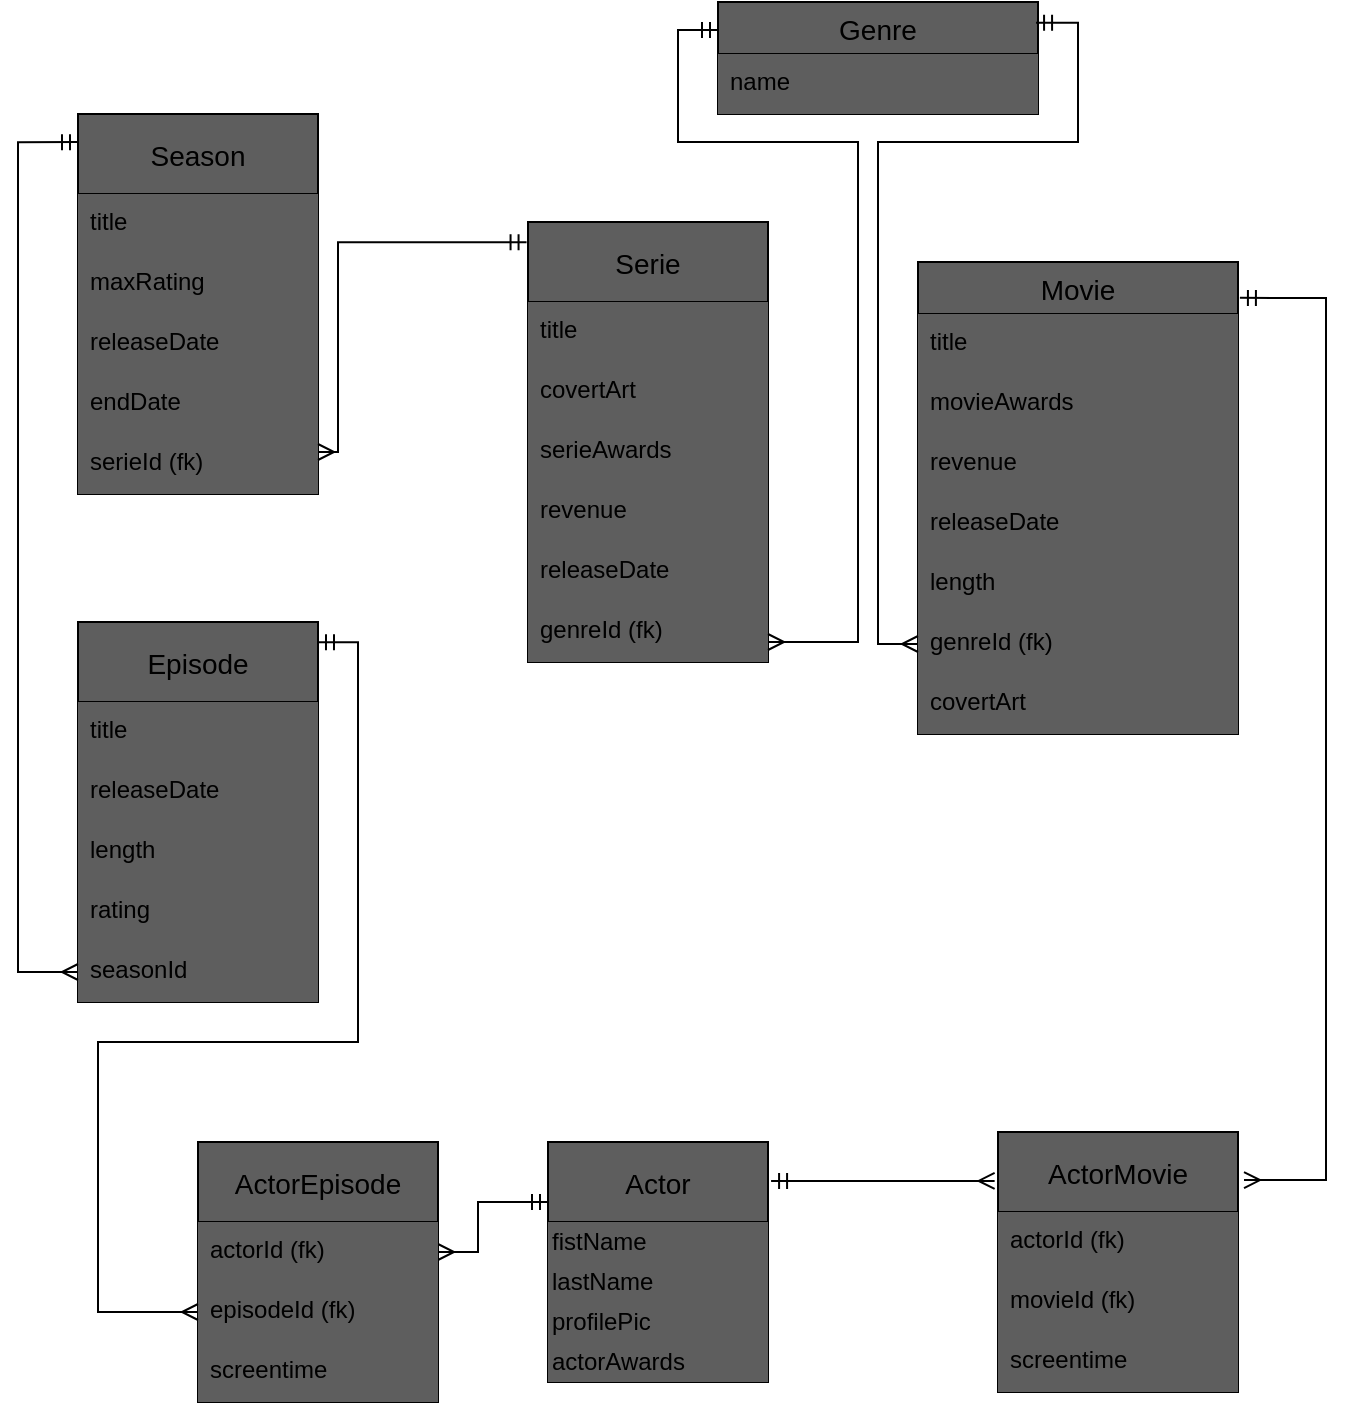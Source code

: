 <mxfile>
    <diagram id="R2lEEEUBdFMjLlhIrx00" name="Page-1">
        <mxGraphModel dx="522" dy="401" grid="1" gridSize="10" guides="1" tooltips="1" connect="1" arrows="1" fold="1" page="1" pageScale="1" pageWidth="850" pageHeight="1100" math="0" shadow="0" extFonts="Permanent Marker^https://fonts.googleapis.com/css?family=Permanent+Marker">
            <root>
                <mxCell id="0"/>
                <mxCell id="1" parent="0"/>
                <mxCell id="lArFZ3Ew-PpR-CMNlHus-36" style="edgeStyle=orthogonalEdgeStyle;rounded=0;orthogonalLoop=1;jettySize=auto;html=1;startArrow=ERmany;startFill=0;endArrow=ERmandOne;endFill=0;" parent="1" source="lArFZ3Ew-PpR-CMNlHus-32" target="lArFZ3Ew-PpR-CMNlHus-1" edge="1">
                    <mxGeometry relative="1" as="geometry">
                        <Array as="points">
                            <mxPoint x="270" y="825"/>
                            <mxPoint x="270" y="800"/>
                        </Array>
                        <mxPoint x="260" y="820" as="sourcePoint"/>
                    </mxGeometry>
                </mxCell>
                <mxCell id="lArFZ3Ew-PpR-CMNlHus-18" value="Season" style="swimlane;fontStyle=0;childLayout=stackLayout;horizontal=1;startSize=40;horizontalStack=0;resizeParent=1;resizeParentMax=0;resizeLast=0;collapsible=1;marginBottom=0;align=center;fontSize=14;fillColor=#5E5E5E;" parent="1" vertex="1">
                    <mxGeometry x="70" y="256" width="120" height="190" as="geometry">
                        <mxRectangle x="110" y="230" width="160" height="40" as="alternateBounds"/>
                    </mxGeometry>
                </mxCell>
                <mxCell id="lArFZ3Ew-PpR-CMNlHus-20" value="title" style="text;strokeColor=none;fillColor=#5E5E5E;spacingLeft=4;spacingRight=4;overflow=hidden;rotatable=0;points=[[0,0.5],[1,0.5]];portConstraint=eastwest;fontSize=12;" parent="lArFZ3Ew-PpR-CMNlHus-18" vertex="1">
                    <mxGeometry y="40" width="120" height="30" as="geometry"/>
                </mxCell>
                <mxCell id="3" value="maxRating" style="text;strokeColor=none;fillColor=#5E5E5E;spacingLeft=4;spacingRight=4;overflow=hidden;rotatable=0;points=[[0,0.5],[1,0.5]];portConstraint=eastwest;fontSize=12;" parent="lArFZ3Ew-PpR-CMNlHus-18" vertex="1">
                    <mxGeometry y="70" width="120" height="30" as="geometry"/>
                </mxCell>
                <mxCell id="55" value="releaseDate" style="text;strokeColor=none;fillColor=#5E5E5E;spacingLeft=4;spacingRight=4;overflow=hidden;rotatable=0;points=[[0,0.5],[1,0.5]];portConstraint=eastwest;fontSize=12;" parent="lArFZ3Ew-PpR-CMNlHus-18" vertex="1">
                    <mxGeometry y="100" width="120" height="30" as="geometry"/>
                </mxCell>
                <mxCell id="56" value="endDate" style="text;strokeColor=none;fillColor=#5E5E5E;spacingLeft=4;spacingRight=4;overflow=hidden;rotatable=0;points=[[0,0.5],[1,0.5]];portConstraint=eastwest;fontSize=12;" parent="lArFZ3Ew-PpR-CMNlHus-18" vertex="1">
                    <mxGeometry y="130" width="120" height="30" as="geometry"/>
                </mxCell>
                <mxCell id="57" value="serieId (fk)" style="text;strokeColor=none;fillColor=#5E5E5E;spacingLeft=4;spacingRight=4;overflow=hidden;rotatable=0;points=[[0,0.5],[1,0.5]];portConstraint=eastwest;fontSize=12;" parent="lArFZ3Ew-PpR-CMNlHus-18" vertex="1">
                    <mxGeometry y="160" width="120" height="30" as="geometry"/>
                </mxCell>
                <mxCell id="lArFZ3Ew-PpR-CMNlHus-13" value="Serie" style="swimlane;fontStyle=0;childLayout=stackLayout;horizontal=1;startSize=40;horizontalStack=0;resizeParent=1;resizeParentMax=0;resizeLast=0;collapsible=1;marginBottom=0;align=center;fontSize=14;fillColor=#5E5E5E;" parent="1" vertex="1">
                    <mxGeometry x="295" y="310" width="120" height="220" as="geometry">
                        <mxRectangle x="110" y="230" width="160" height="40" as="alternateBounds"/>
                    </mxGeometry>
                </mxCell>
                <mxCell id="lArFZ3Ew-PpR-CMNlHus-15" value="title" style="text;strokeColor=none;fillColor=#5E5E5E;spacingLeft=4;spacingRight=4;overflow=hidden;rotatable=0;points=[[0,0.5],[1,0.5]];portConstraint=eastwest;fontSize=12;" parent="lArFZ3Ew-PpR-CMNlHus-13" vertex="1">
                    <mxGeometry y="40" width="120" height="30" as="geometry"/>
                </mxCell>
                <mxCell id="lArFZ3Ew-PpR-CMNlHus-17" value="covertArt" style="text;strokeColor=none;fillColor=#5E5E5E;spacingLeft=4;spacingRight=4;overflow=hidden;rotatable=0;points=[[0,0.5],[1,0.5]];portConstraint=eastwest;fontSize=12;" parent="lArFZ3Ew-PpR-CMNlHus-13" vertex="1">
                    <mxGeometry y="70" width="120" height="30" as="geometry"/>
                </mxCell>
                <mxCell id="33" value="serieAwards" style="text;strokeColor=none;fillColor=#5E5E5E;spacingLeft=4;spacingRight=4;overflow=hidden;rotatable=0;points=[[0,0.5],[1,0.5]];portConstraint=eastwest;fontSize=12;" parent="lArFZ3Ew-PpR-CMNlHus-13" vertex="1">
                    <mxGeometry y="100" width="120" height="30" as="geometry"/>
                </mxCell>
                <mxCell id="34" value="revenue" style="text;strokeColor=none;fillColor=#5E5E5E;spacingLeft=4;spacingRight=4;overflow=hidden;rotatable=0;points=[[0,0.5],[1,0.5]];portConstraint=eastwest;fontSize=12;" parent="lArFZ3Ew-PpR-CMNlHus-13" vertex="1">
                    <mxGeometry y="130" width="120" height="30" as="geometry"/>
                </mxCell>
                <mxCell id="35" value="releaseDate" style="text;strokeColor=none;fillColor=#5E5E5E;spacingLeft=4;spacingRight=4;overflow=hidden;rotatable=0;points=[[0,0.5],[1,0.5]];portConstraint=eastwest;fontSize=12;" parent="lArFZ3Ew-PpR-CMNlHus-13" vertex="1">
                    <mxGeometry y="160" width="120" height="30" as="geometry"/>
                </mxCell>
                <mxCell id="36" value="genreId (fk)" style="text;strokeColor=none;fillColor=#5E5E5E;spacingLeft=4;spacingRight=4;overflow=hidden;rotatable=0;points=[[0,0.5],[1,0.5]];portConstraint=eastwest;fontSize=12;" parent="lArFZ3Ew-PpR-CMNlHus-13" vertex="1">
                    <mxGeometry y="190" width="120" height="30" as="geometry"/>
                </mxCell>
                <mxCell id="lArFZ3Ew-PpR-CMNlHus-23" value="Episode" style="swimlane;fontStyle=0;childLayout=stackLayout;horizontal=1;startSize=40;horizontalStack=0;resizeParent=1;resizeParentMax=0;resizeLast=0;collapsible=1;marginBottom=0;align=center;fontSize=14;fillColor=#5E5E5E;" parent="1" vertex="1">
                    <mxGeometry x="70" y="510" width="120" height="190" as="geometry">
                        <mxRectangle x="110" y="230" width="160" height="40" as="alternateBounds"/>
                    </mxGeometry>
                </mxCell>
                <mxCell id="lArFZ3Ew-PpR-CMNlHus-25" value="title" style="text;strokeColor=none;fillColor=#5E5E5E;spacingLeft=4;spacingRight=4;overflow=hidden;rotatable=0;points=[[0,0.5],[1,0.5]];portConstraint=eastwest;fontSize=12;" parent="lArFZ3Ew-PpR-CMNlHus-23" vertex="1">
                    <mxGeometry y="40" width="120" height="30" as="geometry"/>
                </mxCell>
                <mxCell id="lArFZ3Ew-PpR-CMNlHus-26" value="releaseDate" style="text;strokeColor=none;fillColor=#5E5E5E;spacingLeft=4;spacingRight=4;overflow=hidden;rotatable=0;points=[[0,0.5],[1,0.5]];portConstraint=eastwest;fontSize=12;" parent="lArFZ3Ew-PpR-CMNlHus-23" vertex="1">
                    <mxGeometry y="70" width="120" height="30" as="geometry"/>
                </mxCell>
                <mxCell id="lArFZ3Ew-PpR-CMNlHus-27" value="length" style="text;strokeColor=none;fillColor=#5E5E5E;spacingLeft=4;spacingRight=4;overflow=hidden;rotatable=0;points=[[0,0.5],[1,0.5]];portConstraint=eastwest;fontSize=12;" parent="lArFZ3Ew-PpR-CMNlHus-23" vertex="1">
                    <mxGeometry y="100" width="120" height="30" as="geometry"/>
                </mxCell>
                <mxCell id="2" value="rating" style="text;strokeColor=none;fillColor=#5E5E5E;spacingLeft=4;spacingRight=4;overflow=hidden;rotatable=0;points=[[0,0.5],[1,0.5]];portConstraint=eastwest;fontSize=12;" parent="lArFZ3Ew-PpR-CMNlHus-23" vertex="1">
                    <mxGeometry y="130" width="120" height="30" as="geometry"/>
                </mxCell>
                <mxCell id="59" value="seasonId" style="text;strokeColor=none;fillColor=#5E5E5E;spacingLeft=4;spacingRight=4;overflow=hidden;rotatable=0;points=[[0,0.5],[1,0.5]];portConstraint=eastwest;fontSize=12;" parent="lArFZ3Ew-PpR-CMNlHus-23" vertex="1">
                    <mxGeometry y="160" width="120" height="30" as="geometry"/>
                </mxCell>
                <mxCell id="lArFZ3Ew-PpR-CMNlHus-31" value="ActorEpisode" style="swimlane;fontStyle=0;childLayout=stackLayout;horizontal=1;startSize=40;horizontalStack=0;resizeParent=1;resizeParentMax=0;resizeLast=0;collapsible=1;marginBottom=0;align=center;fontSize=14;fillColor=#5E5E5E;" parent="1" vertex="1">
                    <mxGeometry x="130" y="770" width="120" height="130" as="geometry">
                        <mxRectangle x="110" y="230" width="160" height="40" as="alternateBounds"/>
                    </mxGeometry>
                </mxCell>
                <mxCell id="lArFZ3Ew-PpR-CMNlHus-32" value="actorId (fk)" style="text;strokeColor=none;fillColor=#5E5E5E;spacingLeft=4;spacingRight=4;overflow=hidden;rotatable=0;points=[[0,0.5],[1,0.5]];portConstraint=eastwest;fontSize=12;" parent="lArFZ3Ew-PpR-CMNlHus-31" vertex="1">
                    <mxGeometry y="40" width="120" height="30" as="geometry"/>
                </mxCell>
                <mxCell id="31" value="episodeId (fk)" style="text;strokeColor=none;fillColor=#5E5E5E;spacingLeft=4;spacingRight=4;overflow=hidden;rotatable=0;points=[[0,0.5],[1,0.5]];portConstraint=eastwest;fontSize=12;" parent="lArFZ3Ew-PpR-CMNlHus-31" vertex="1">
                    <mxGeometry y="70" width="120" height="30" as="geometry"/>
                </mxCell>
                <mxCell id="32" value="screentime" style="text;strokeColor=none;fillColor=#5E5E5E;spacingLeft=4;spacingRight=4;overflow=hidden;rotatable=0;points=[[0,0.5],[1,0.5]];portConstraint=eastwest;fontSize=12;" parent="lArFZ3Ew-PpR-CMNlHus-31" vertex="1">
                    <mxGeometry y="100" width="120" height="30" as="geometry"/>
                </mxCell>
                <mxCell id="lArFZ3Ew-PpR-CMNlHus-1" value="Actor" style="swimlane;fontStyle=0;childLayout=stackLayout;horizontal=1;startSize=40;horizontalStack=0;resizeParent=1;resizeParentMax=0;resizeLast=0;collapsible=1;marginBottom=0;align=center;fontSize=14;fillColor=#5E5E5E;" parent="1" vertex="1">
                    <mxGeometry x="305" y="770" width="110" height="120" as="geometry">
                        <mxRectangle x="250" y="680" width="110" height="40" as="alternateBounds"/>
                    </mxGeometry>
                </mxCell>
                <mxCell id="21" value="fistName" style="text;html=1;align=left;verticalAlign=middle;resizable=0;points=[];autosize=1;fillColor=#5E5E5E;" parent="lArFZ3Ew-PpR-CMNlHus-1" vertex="1">
                    <mxGeometry y="40" width="110" height="20" as="geometry"/>
                </mxCell>
                <mxCell id="26" value="lastName" style="text;html=1;align=left;verticalAlign=middle;resizable=0;points=[];autosize=1;fillColor=#5E5E5E;" parent="lArFZ3Ew-PpR-CMNlHus-1" vertex="1">
                    <mxGeometry y="60" width="110" height="20" as="geometry"/>
                </mxCell>
                <mxCell id="24" value="profilePic" style="text;html=1;align=left;verticalAlign=middle;resizable=0;points=[];autosize=1;fillColor=#5E5E5E;" parent="lArFZ3Ew-PpR-CMNlHus-1" vertex="1">
                    <mxGeometry y="80" width="110" height="20" as="geometry"/>
                </mxCell>
                <mxCell id="25" value="actorAwards" style="text;html=1;align=left;verticalAlign=middle;resizable=0;points=[];autosize=1;fillColor=#5E5E5E;" parent="lArFZ3Ew-PpR-CMNlHus-1" vertex="1">
                    <mxGeometry y="100" width="110" height="20" as="geometry"/>
                </mxCell>
                <mxCell id="5" style="edgeStyle=none;rounded=0;orthogonalLoop=1;jettySize=auto;html=1;strokeColor=none;endArrow=ERmandOne;endFill=0;startArrow=ERmany;startFill=0;" parent="1" source="3" edge="1">
                    <mxGeometry relative="1" as="geometry">
                        <mxPoint x="101" y="549" as="targetPoint"/>
                        <Array as="points">
                            <mxPoint x="101" y="500"/>
                            <mxPoint x="101" y="530"/>
                        </Array>
                    </mxGeometry>
                </mxCell>
                <mxCell id="9" value="Genre" style="swimlane;fontStyle=0;childLayout=stackLayout;horizontal=1;startSize=26;horizontalStack=0;resizeParent=1;resizeParentMax=0;resizeLast=0;collapsible=1;marginBottom=0;align=center;fontSize=14;fillColor=#5E5E5E;" parent="1" vertex="1">
                    <mxGeometry x="390" y="200" width="160" height="56" as="geometry"/>
                </mxCell>
                <mxCell id="10" value="name" style="text;strokeColor=none;fillColor=#5E5E5E;spacingLeft=4;spacingRight=4;overflow=hidden;rotatable=0;points=[[0,0.5],[1,0.5]];portConstraint=eastwest;fontSize=12;" parent="9" vertex="1">
                    <mxGeometry y="26" width="160" height="30" as="geometry"/>
                </mxCell>
                <mxCell id="51" style="edgeStyle=none;rounded=0;orthogonalLoop=1;jettySize=auto;html=1;startArrow=ERmandOne;startFill=0;endArrow=ERmany;endFill=0;entryX=1.025;entryY=0.185;entryDx=0;entryDy=0;entryPerimeter=0;exitX=1.006;exitY=0.076;exitDx=0;exitDy=0;exitPerimeter=0;" parent="1" source="13" target="27" edge="1">
                    <mxGeometry relative="1" as="geometry">
                        <mxPoint x="690" y="790" as="targetPoint"/>
                        <mxPoint x="800" y="350" as="sourcePoint"/>
                        <Array as="points">
                            <mxPoint x="694" y="348"/>
                            <mxPoint x="694" y="430"/>
                            <mxPoint x="694" y="520"/>
                            <mxPoint x="694" y="610"/>
                            <mxPoint x="694" y="789"/>
                        </Array>
                    </mxGeometry>
                </mxCell>
                <mxCell id="13" value="Movie" style="swimlane;fontStyle=0;childLayout=stackLayout;horizontal=1;startSize=26;horizontalStack=0;resizeParent=1;resizeParentMax=0;resizeLast=0;collapsible=1;marginBottom=0;align=center;fontSize=14;fillColor=#5E5E5E;" parent="1" vertex="1">
                    <mxGeometry x="490" y="330" width="160" height="236" as="geometry"/>
                </mxCell>
                <mxCell id="14" value="title" style="text;strokeColor=none;fillColor=#5E5E5E;spacingLeft=4;spacingRight=4;overflow=hidden;rotatable=0;points=[[0,0.5],[1,0.5]];portConstraint=eastwest;fontSize=12;" parent="13" vertex="1">
                    <mxGeometry y="26" width="160" height="30" as="geometry"/>
                </mxCell>
                <mxCell id="15" value="movieAwards" style="text;strokeColor=none;fillColor=#5E5E5E;spacingLeft=4;spacingRight=4;overflow=hidden;rotatable=0;points=[[0,0.5],[1,0.5]];portConstraint=eastwest;fontSize=12;" parent="13" vertex="1">
                    <mxGeometry y="56" width="160" height="30" as="geometry"/>
                </mxCell>
                <mxCell id="16" value="revenue" style="text;strokeColor=none;fillColor=#5E5E5E;spacingLeft=4;spacingRight=4;overflow=hidden;rotatable=0;points=[[0,0.5],[1,0.5]];portConstraint=eastwest;fontSize=12;" parent="13" vertex="1">
                    <mxGeometry y="86" width="160" height="30" as="geometry"/>
                </mxCell>
                <mxCell id="17" value="releaseDate" style="text;strokeColor=none;fillColor=#5E5E5E;spacingLeft=4;spacingRight=4;overflow=hidden;rotatable=0;points=[[0,0.5],[1,0.5]];portConstraint=eastwest;fontSize=12;" parent="13" vertex="1">
                    <mxGeometry y="116" width="160" height="30" as="geometry"/>
                </mxCell>
                <mxCell id="18" value="length" style="text;strokeColor=none;fillColor=#5E5E5E;spacingLeft=4;spacingRight=4;overflow=hidden;rotatable=0;points=[[0,0.5],[1,0.5]];portConstraint=eastwest;fontSize=12;" parent="13" vertex="1">
                    <mxGeometry y="146" width="160" height="30" as="geometry"/>
                </mxCell>
                <mxCell id="19" value="genreId (fk)" style="text;strokeColor=none;fillColor=#5E5E5E;spacingLeft=4;spacingRight=4;overflow=hidden;rotatable=0;points=[[0,0.5],[1,0.5]];portConstraint=eastwest;fontSize=12;" parent="13" vertex="1">
                    <mxGeometry y="176" width="160" height="30" as="geometry"/>
                </mxCell>
                <mxCell id="20" value="covertArt" style="text;strokeColor=none;fillColor=#5E5E5E;spacingLeft=4;spacingRight=4;overflow=hidden;rotatable=0;points=[[0,0.5],[1,0.5]];portConstraint=eastwest;fontSize=12;" parent="13" vertex="1">
                    <mxGeometry y="206" width="160" height="30" as="geometry"/>
                </mxCell>
                <mxCell id="27" value="ActorMovie" style="swimlane;fontStyle=0;childLayout=stackLayout;horizontal=1;startSize=40;horizontalStack=0;resizeParent=1;resizeParentMax=0;resizeLast=0;collapsible=1;marginBottom=0;align=center;fontSize=14;fillColor=#5E5E5E;" parent="1" vertex="1">
                    <mxGeometry x="530" y="765" width="120" height="130" as="geometry">
                        <mxRectangle x="110" y="230" width="160" height="40" as="alternateBounds"/>
                    </mxGeometry>
                </mxCell>
                <mxCell id="28" value="actorId (fk)" style="text;strokeColor=none;fillColor=#5E5E5E;spacingLeft=4;spacingRight=4;overflow=hidden;rotatable=0;points=[[0,0.5],[1,0.5]];portConstraint=eastwest;fontSize=12;" parent="27" vertex="1">
                    <mxGeometry y="40" width="120" height="30" as="geometry"/>
                </mxCell>
                <mxCell id="29" value="movieId (fk)" style="text;strokeColor=none;fillColor=#5E5E5E;spacingLeft=4;spacingRight=4;overflow=hidden;rotatable=0;points=[[0,0.5],[1,0.5]];portConstraint=eastwest;fontSize=12;" parent="27" vertex="1">
                    <mxGeometry y="70" width="120" height="30" as="geometry"/>
                </mxCell>
                <mxCell id="30" value="screentime" style="text;strokeColor=none;fillColor=#5E5E5E;spacingLeft=4;spacingRight=4;overflow=hidden;rotatable=0;points=[[0,0.5],[1,0.5]];portConstraint=eastwest;fontSize=12;" parent="27" vertex="1">
                    <mxGeometry y="100" width="120" height="30" as="geometry"/>
                </mxCell>
                <mxCell id="52" style="edgeStyle=orthogonalEdgeStyle;rounded=0;orthogonalLoop=1;jettySize=auto;html=1;exitX=-0.014;exitY=0.188;exitDx=0;exitDy=0;exitPerimeter=0;endArrow=ERmandOne;endFill=0;startArrow=ERmany;startFill=0;entryX=1.014;entryY=0.162;entryDx=0;entryDy=0;entryPerimeter=0;" parent="1" source="27" target="lArFZ3Ew-PpR-CMNlHus-1" edge="1">
                    <mxGeometry relative="1" as="geometry">
                        <mxPoint x="420" y="790" as="targetPoint"/>
                        <Array as="points"/>
                    </mxGeometry>
                </mxCell>
                <mxCell id="53" style="edgeStyle=orthogonalEdgeStyle;rounded=0;orthogonalLoop=1;jettySize=auto;html=1;startArrow=ERmany;startFill=0;endArrow=ERmandOne;endFill=0;entryX=0;entryY=0.25;entryDx=0;entryDy=0;" parent="1" source="36" target="9" edge="1">
                    <mxGeometry relative="1" as="geometry">
                        <mxPoint x="360" y="170" as="targetPoint"/>
                        <Array as="points">
                            <mxPoint x="460" y="520"/>
                            <mxPoint x="460" y="270"/>
                            <mxPoint x="370" y="270"/>
                            <mxPoint x="370" y="214"/>
                        </Array>
                    </mxGeometry>
                </mxCell>
                <mxCell id="54" style="edgeStyle=orthogonalEdgeStyle;rounded=0;orthogonalLoop=1;jettySize=auto;html=1;startArrow=ERmany;startFill=0;endArrow=ERmandOne;endFill=0;exitX=0;exitY=0.5;exitDx=0;exitDy=0;entryX=0.994;entryY=0.186;entryDx=0;entryDy=0;entryPerimeter=0;" parent="1" source="19" target="9" edge="1">
                    <mxGeometry relative="1" as="geometry">
                        <mxPoint x="560" y="210" as="targetPoint"/>
                        <Array as="points">
                            <mxPoint x="470" y="521"/>
                            <mxPoint x="470" y="270"/>
                            <mxPoint x="570" y="270"/>
                            <mxPoint x="570" y="210"/>
                        </Array>
                    </mxGeometry>
                </mxCell>
                <mxCell id="58" style="edgeStyle=orthogonalEdgeStyle;rounded=0;orthogonalLoop=1;jettySize=auto;html=1;startArrow=ERmany;startFill=0;endArrow=ERmandOne;endFill=0;entryX=-0.006;entryY=0.046;entryDx=0;entryDy=0;entryPerimeter=0;" parent="1" source="57" target="lArFZ3Ew-PpR-CMNlHus-13" edge="1">
                    <mxGeometry relative="1" as="geometry">
                        <mxPoint x="290" y="320" as="targetPoint"/>
                        <Array as="points">
                            <mxPoint x="200" y="425"/>
                            <mxPoint x="200" y="320"/>
                        </Array>
                    </mxGeometry>
                </mxCell>
                <mxCell id="60" style="edgeStyle=orthogonalEdgeStyle;rounded=0;orthogonalLoop=1;jettySize=auto;html=1;startArrow=ERmany;startFill=0;endArrow=ERmandOne;endFill=0;entryX=0;entryY=0.074;entryDx=0;entryDy=0;entryPerimeter=0;" parent="1" source="59" target="lArFZ3Ew-PpR-CMNlHus-18" edge="1">
                    <mxGeometry relative="1" as="geometry">
                        <mxPoint x="20" y="270" as="targetPoint"/>
                        <Array as="points">
                            <mxPoint x="40" y="685"/>
                            <mxPoint x="40" y="270"/>
                        </Array>
                    </mxGeometry>
                </mxCell>
                <mxCell id="61" style="edgeStyle=orthogonalEdgeStyle;rounded=0;orthogonalLoop=1;jettySize=auto;html=1;startArrow=ERmany;startFill=0;endArrow=ERmandOne;endFill=0;entryX=1;entryY=0.053;entryDx=0;entryDy=0;entryPerimeter=0;" parent="1" source="31" target="lArFZ3Ew-PpR-CMNlHus-23" edge="1">
                    <mxGeometry relative="1" as="geometry">
                        <mxPoint x="200" y="520" as="targetPoint"/>
                        <Array as="points">
                            <mxPoint x="80" y="855"/>
                            <mxPoint x="80" y="720"/>
                            <mxPoint x="210" y="720"/>
                            <mxPoint x="210" y="520"/>
                        </Array>
                    </mxGeometry>
                </mxCell>
            </root>
        </mxGraphModel>
    </diagram>
</mxfile>
